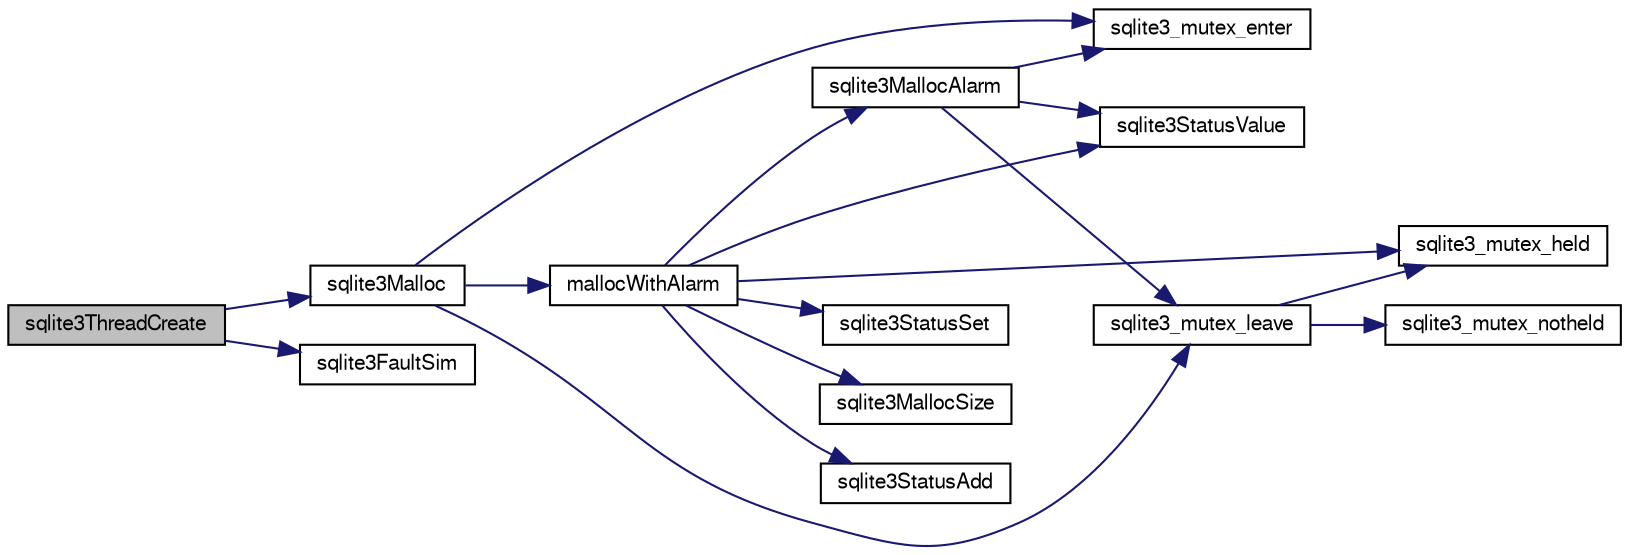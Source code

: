 digraph "sqlite3ThreadCreate"
{
  edge [fontname="FreeSans",fontsize="10",labelfontname="FreeSans",labelfontsize="10"];
  node [fontname="FreeSans",fontsize="10",shape=record];
  rankdir="LR";
  Node722507 [label="sqlite3ThreadCreate",height=0.2,width=0.4,color="black", fillcolor="grey75", style="filled", fontcolor="black"];
  Node722507 -> Node722508 [color="midnightblue",fontsize="10",style="solid",fontname="FreeSans"];
  Node722508 [label="sqlite3Malloc",height=0.2,width=0.4,color="black", fillcolor="white", style="filled",URL="$sqlite3_8c.html#a361a2eaa846b1885f123abe46f5d8b2b"];
  Node722508 -> Node722509 [color="midnightblue",fontsize="10",style="solid",fontname="FreeSans"];
  Node722509 [label="sqlite3_mutex_enter",height=0.2,width=0.4,color="black", fillcolor="white", style="filled",URL="$sqlite3_8c.html#a1c12cde690bd89f104de5cbad12a6bf5"];
  Node722508 -> Node722510 [color="midnightblue",fontsize="10",style="solid",fontname="FreeSans"];
  Node722510 [label="mallocWithAlarm",height=0.2,width=0.4,color="black", fillcolor="white", style="filled",URL="$sqlite3_8c.html#ab070d5cf8e48ec8a6a43cf025d48598b"];
  Node722510 -> Node722511 [color="midnightblue",fontsize="10",style="solid",fontname="FreeSans"];
  Node722511 [label="sqlite3_mutex_held",height=0.2,width=0.4,color="black", fillcolor="white", style="filled",URL="$sqlite3_8c.html#acf77da68932b6bc163c5e68547ecc3e7"];
  Node722510 -> Node722512 [color="midnightblue",fontsize="10",style="solid",fontname="FreeSans"];
  Node722512 [label="sqlite3StatusSet",height=0.2,width=0.4,color="black", fillcolor="white", style="filled",URL="$sqlite3_8c.html#afec7586c01fcb5ea17dc9d7725a589d9"];
  Node722510 -> Node722513 [color="midnightblue",fontsize="10",style="solid",fontname="FreeSans"];
  Node722513 [label="sqlite3StatusValue",height=0.2,width=0.4,color="black", fillcolor="white", style="filled",URL="$sqlite3_8c.html#a30b8ac296c6e200c1fa57708d52c6ef6"];
  Node722510 -> Node722514 [color="midnightblue",fontsize="10",style="solid",fontname="FreeSans"];
  Node722514 [label="sqlite3MallocAlarm",height=0.2,width=0.4,color="black", fillcolor="white", style="filled",URL="$sqlite3_8c.html#ada66988e8471d1198f3219c062377508"];
  Node722514 -> Node722513 [color="midnightblue",fontsize="10",style="solid",fontname="FreeSans"];
  Node722514 -> Node722515 [color="midnightblue",fontsize="10",style="solid",fontname="FreeSans"];
  Node722515 [label="sqlite3_mutex_leave",height=0.2,width=0.4,color="black", fillcolor="white", style="filled",URL="$sqlite3_8c.html#a5838d235601dbd3c1fa993555c6bcc93"];
  Node722515 -> Node722511 [color="midnightblue",fontsize="10",style="solid",fontname="FreeSans"];
  Node722515 -> Node722516 [color="midnightblue",fontsize="10",style="solid",fontname="FreeSans"];
  Node722516 [label="sqlite3_mutex_notheld",height=0.2,width=0.4,color="black", fillcolor="white", style="filled",URL="$sqlite3_8c.html#a83967c837c1c000d3b5adcfaa688f5dc"];
  Node722514 -> Node722509 [color="midnightblue",fontsize="10",style="solid",fontname="FreeSans"];
  Node722510 -> Node722517 [color="midnightblue",fontsize="10",style="solid",fontname="FreeSans"];
  Node722517 [label="sqlite3MallocSize",height=0.2,width=0.4,color="black", fillcolor="white", style="filled",URL="$sqlite3_8c.html#acf5d2a5f35270bafb050bd2def576955"];
  Node722510 -> Node722518 [color="midnightblue",fontsize="10",style="solid",fontname="FreeSans"];
  Node722518 [label="sqlite3StatusAdd",height=0.2,width=0.4,color="black", fillcolor="white", style="filled",URL="$sqlite3_8c.html#afa029f93586aeab4cc85360905dae9cd"];
  Node722508 -> Node722515 [color="midnightblue",fontsize="10",style="solid",fontname="FreeSans"];
  Node722507 -> Node722519 [color="midnightblue",fontsize="10",style="solid",fontname="FreeSans"];
  Node722519 [label="sqlite3FaultSim",height=0.2,width=0.4,color="black", fillcolor="white", style="filled",URL="$sqlite3_8c.html#a609068924de458ce924b87b332d8d67b"];
}

